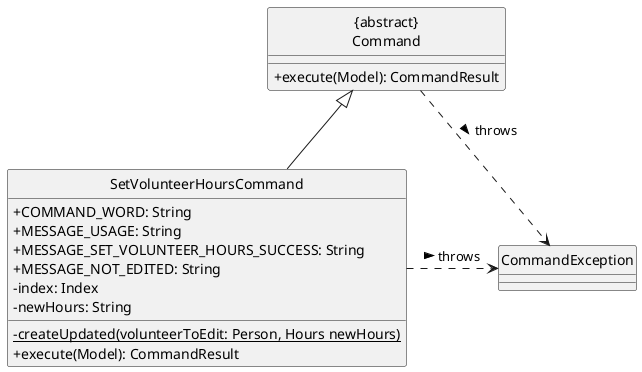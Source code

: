 @startuml
hide circle
skinparam classAttributeIconSize 0

Class "{abstract}\nCommand" as Command {
  +execute(Model): CommandResult
}
Class SetVolunteerHoursCommand {
  +COMMAND_WORD: String
  +MESSAGE_USAGE: String
  +MESSAGE_SET_VOLUNTEER_HOURS_SUCCESS: String
  +MESSAGE_NOT_EDITED: String
  -index: Index
  -newHours: String
  <u>-createUpdated(volunteerToEdit: Person, Hours newHours)</u>
  +execute(Model): CommandResult
}
Class CommandException

SetVolunteerHoursCommand -up-|> Command
Command ..> CommandException: throws >
SetVolunteerHoursCommand .right.> CommandException: throws >
@enduml

